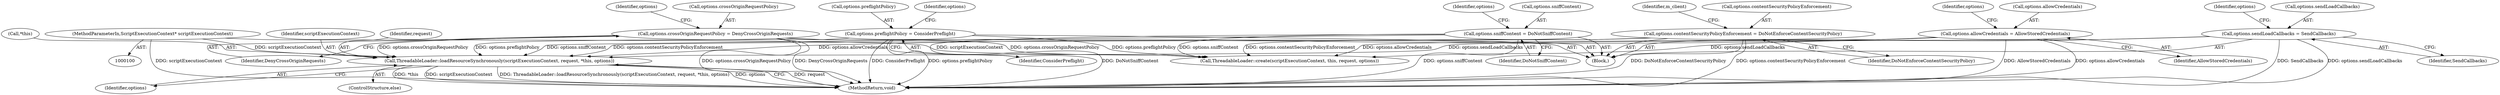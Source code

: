 digraph "0_Chrome_d0c31f0342cefc46a3b3d80359a9779d044d4c0d_17@API" {
"1000170" [label="(Call,ThreadableLoader::loadResourceSynchronously(scriptExecutionContext, request, *this, options))"];
"1000101" [label="(MethodParameterIn,ScriptExecutionContext* scriptExecutionContext)"];
"1000150" [label="(Call,options.crossOriginRequestPolicy = DenyCrossOriginRequests)"];
"1000140" [label="(Call,options.preflightPolicy = ConsiderPreflight)"];
"1000135" [label="(Call,options.sniffContent = DoNotSniffContent)"];
"1000155" [label="(Call,options.contentSecurityPolicyEnforcement = DoNotEnforceContentSecurityPolicy)"];
"1000145" [label="(Call,options.allowCredentials = AllowStoredCredentials)"];
"1000130" [label="(Call,options.sendLoadCallbacks = SendCallbacks)"];
"1000173" [label="(Call,*this)"];
"1000161" [label="(Identifier,m_client)"];
"1000156" [label="(Call,options.contentSecurityPolicyEnforcement)"];
"1000137" [label="(Identifier,options)"];
"1000150" [label="(Call,options.crossOriginRequestPolicy = DenyCrossOriginRequests)"];
"1000141" [label="(Call,options.preflightPolicy)"];
"1000134" [label="(Identifier,SendCallbacks)"];
"1000155" [label="(Call,options.contentSecurityPolicyEnforcement = DoNotEnforceContentSecurityPolicy)"];
"1000152" [label="(Identifier,options)"];
"1000164" [label="(Call,ThreadableLoader::create(scriptExecutionContext, this, request, options))"];
"1000159" [label="(Identifier,DoNotEnforceContentSecurityPolicy)"];
"1000140" [label="(Call,options.preflightPolicy = ConsiderPreflight)"];
"1000142" [label="(Identifier,options)"];
"1000145" [label="(Call,options.allowCredentials = AllowStoredCredentials)"];
"1000171" [label="(Identifier,scriptExecutionContext)"];
"1000157" [label="(Identifier,options)"];
"1000130" [label="(Call,options.sendLoadCallbacks = SendCallbacks)"];
"1000144" [label="(Identifier,ConsiderPreflight)"];
"1000176" [label="(MethodReturn,void)"];
"1000170" [label="(Call,ThreadableLoader::loadResourceSynchronously(scriptExecutionContext, request, *this, options))"];
"1000135" [label="(Call,options.sniffContent = DoNotSniffContent)"];
"1000103" [label="(Block,)"];
"1000146" [label="(Call,options.allowCredentials)"];
"1000101" [label="(MethodParameterIn,ScriptExecutionContext* scriptExecutionContext)"];
"1000139" [label="(Identifier,DoNotSniffContent)"];
"1000175" [label="(Identifier,options)"];
"1000149" [label="(Identifier,AllowStoredCredentials)"];
"1000154" [label="(Identifier,DenyCrossOriginRequests)"];
"1000172" [label="(Identifier,request)"];
"1000147" [label="(Identifier,options)"];
"1000131" [label="(Call,options.sendLoadCallbacks)"];
"1000151" [label="(Call,options.crossOriginRequestPolicy)"];
"1000169" [label="(ControlStructure,else)"];
"1000136" [label="(Call,options.sniffContent)"];
"1000170" -> "1000169"  [label="AST: "];
"1000170" -> "1000175"  [label="CFG: "];
"1000171" -> "1000170"  [label="AST: "];
"1000172" -> "1000170"  [label="AST: "];
"1000173" -> "1000170"  [label="AST: "];
"1000175" -> "1000170"  [label="AST: "];
"1000176" -> "1000170"  [label="CFG: "];
"1000170" -> "1000176"  [label="DDG: request"];
"1000170" -> "1000176"  [label="DDG: *this"];
"1000170" -> "1000176"  [label="DDG: scriptExecutionContext"];
"1000170" -> "1000176"  [label="DDG: ThreadableLoader::loadResourceSynchronously(scriptExecutionContext, request, *this, options)"];
"1000170" -> "1000176"  [label="DDG: options"];
"1000101" -> "1000170"  [label="DDG: scriptExecutionContext"];
"1000150" -> "1000170"  [label="DDG: options.crossOriginRequestPolicy"];
"1000140" -> "1000170"  [label="DDG: options.preflightPolicy"];
"1000135" -> "1000170"  [label="DDG: options.sniffContent"];
"1000155" -> "1000170"  [label="DDG: options.contentSecurityPolicyEnforcement"];
"1000145" -> "1000170"  [label="DDG: options.allowCredentials"];
"1000130" -> "1000170"  [label="DDG: options.sendLoadCallbacks"];
"1000101" -> "1000100"  [label="AST: "];
"1000101" -> "1000176"  [label="DDG: scriptExecutionContext"];
"1000101" -> "1000164"  [label="DDG: scriptExecutionContext"];
"1000150" -> "1000103"  [label="AST: "];
"1000150" -> "1000154"  [label="CFG: "];
"1000151" -> "1000150"  [label="AST: "];
"1000154" -> "1000150"  [label="AST: "];
"1000157" -> "1000150"  [label="CFG: "];
"1000150" -> "1000176"  [label="DDG: DenyCrossOriginRequests"];
"1000150" -> "1000176"  [label="DDG: options.crossOriginRequestPolicy"];
"1000150" -> "1000164"  [label="DDG: options.crossOriginRequestPolicy"];
"1000140" -> "1000103"  [label="AST: "];
"1000140" -> "1000144"  [label="CFG: "];
"1000141" -> "1000140"  [label="AST: "];
"1000144" -> "1000140"  [label="AST: "];
"1000147" -> "1000140"  [label="CFG: "];
"1000140" -> "1000176"  [label="DDG: options.preflightPolicy"];
"1000140" -> "1000176"  [label="DDG: ConsiderPreflight"];
"1000140" -> "1000164"  [label="DDG: options.preflightPolicy"];
"1000135" -> "1000103"  [label="AST: "];
"1000135" -> "1000139"  [label="CFG: "];
"1000136" -> "1000135"  [label="AST: "];
"1000139" -> "1000135"  [label="AST: "];
"1000142" -> "1000135"  [label="CFG: "];
"1000135" -> "1000176"  [label="DDG: DoNotSniffContent"];
"1000135" -> "1000176"  [label="DDG: options.sniffContent"];
"1000135" -> "1000164"  [label="DDG: options.sniffContent"];
"1000155" -> "1000103"  [label="AST: "];
"1000155" -> "1000159"  [label="CFG: "];
"1000156" -> "1000155"  [label="AST: "];
"1000159" -> "1000155"  [label="AST: "];
"1000161" -> "1000155"  [label="CFG: "];
"1000155" -> "1000176"  [label="DDG: DoNotEnforceContentSecurityPolicy"];
"1000155" -> "1000176"  [label="DDG: options.contentSecurityPolicyEnforcement"];
"1000155" -> "1000164"  [label="DDG: options.contentSecurityPolicyEnforcement"];
"1000145" -> "1000103"  [label="AST: "];
"1000145" -> "1000149"  [label="CFG: "];
"1000146" -> "1000145"  [label="AST: "];
"1000149" -> "1000145"  [label="AST: "];
"1000152" -> "1000145"  [label="CFG: "];
"1000145" -> "1000176"  [label="DDG: AllowStoredCredentials"];
"1000145" -> "1000176"  [label="DDG: options.allowCredentials"];
"1000145" -> "1000164"  [label="DDG: options.allowCredentials"];
"1000130" -> "1000103"  [label="AST: "];
"1000130" -> "1000134"  [label="CFG: "];
"1000131" -> "1000130"  [label="AST: "];
"1000134" -> "1000130"  [label="AST: "];
"1000137" -> "1000130"  [label="CFG: "];
"1000130" -> "1000176"  [label="DDG: SendCallbacks"];
"1000130" -> "1000176"  [label="DDG: options.sendLoadCallbacks"];
"1000130" -> "1000164"  [label="DDG: options.sendLoadCallbacks"];
}
